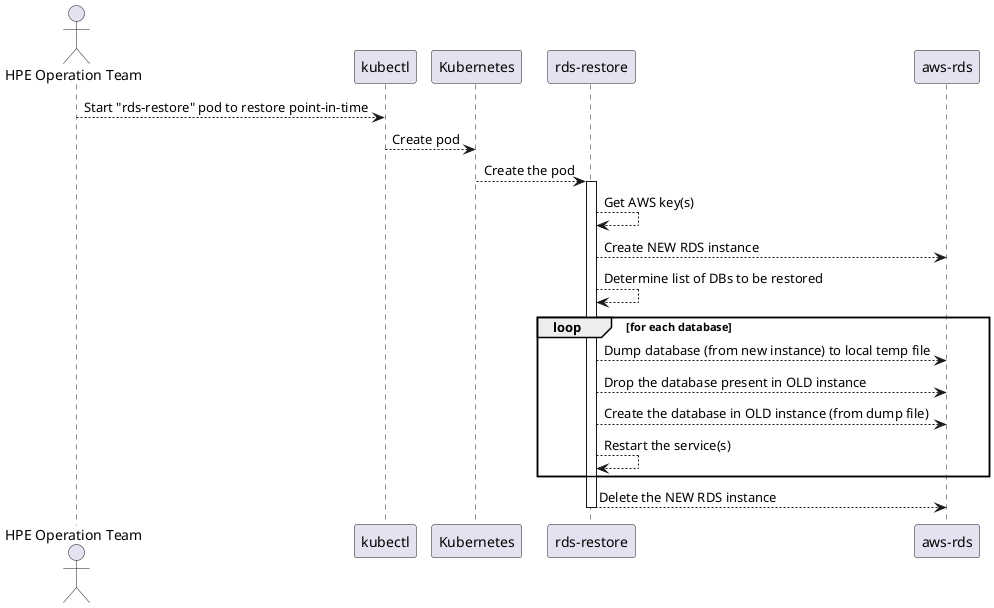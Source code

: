 @startuml

actor "HPE Operation Team"
participant "kubectl"
participant "Kubernetes"
participant "rds-restore"
participant "aws-rds"

"HPE Operation Team" --> kubectl: Start "rds-restore" pod to restore point-in-time
kubectl --> Kubernetes: Create pod
Kubernetes --> "rds-restore": Create the pod
activate "rds-restore"
"rds-restore" --> "rds-restore": Get AWS key(s)
"rds-restore" --> "aws-rds": Create NEW RDS instance
"rds-restore" --> "rds-restore": Determine list of DBs to be restored
loop for each database
    "rds-restore" --> "aws-rds": Dump database (from new instance) to local temp file
    "rds-restore" --> "aws-rds": Drop the database present in OLD instance
    "rds-restore" --> "aws-rds": Create the database in OLD instance (from dump file)
    "rds-restore" --> "rds-restore": Restart the service(s)
end loop

"rds-restore" --> "aws-rds": Delete the NEW RDS instance
deactivate "rds-restore"

@enduml